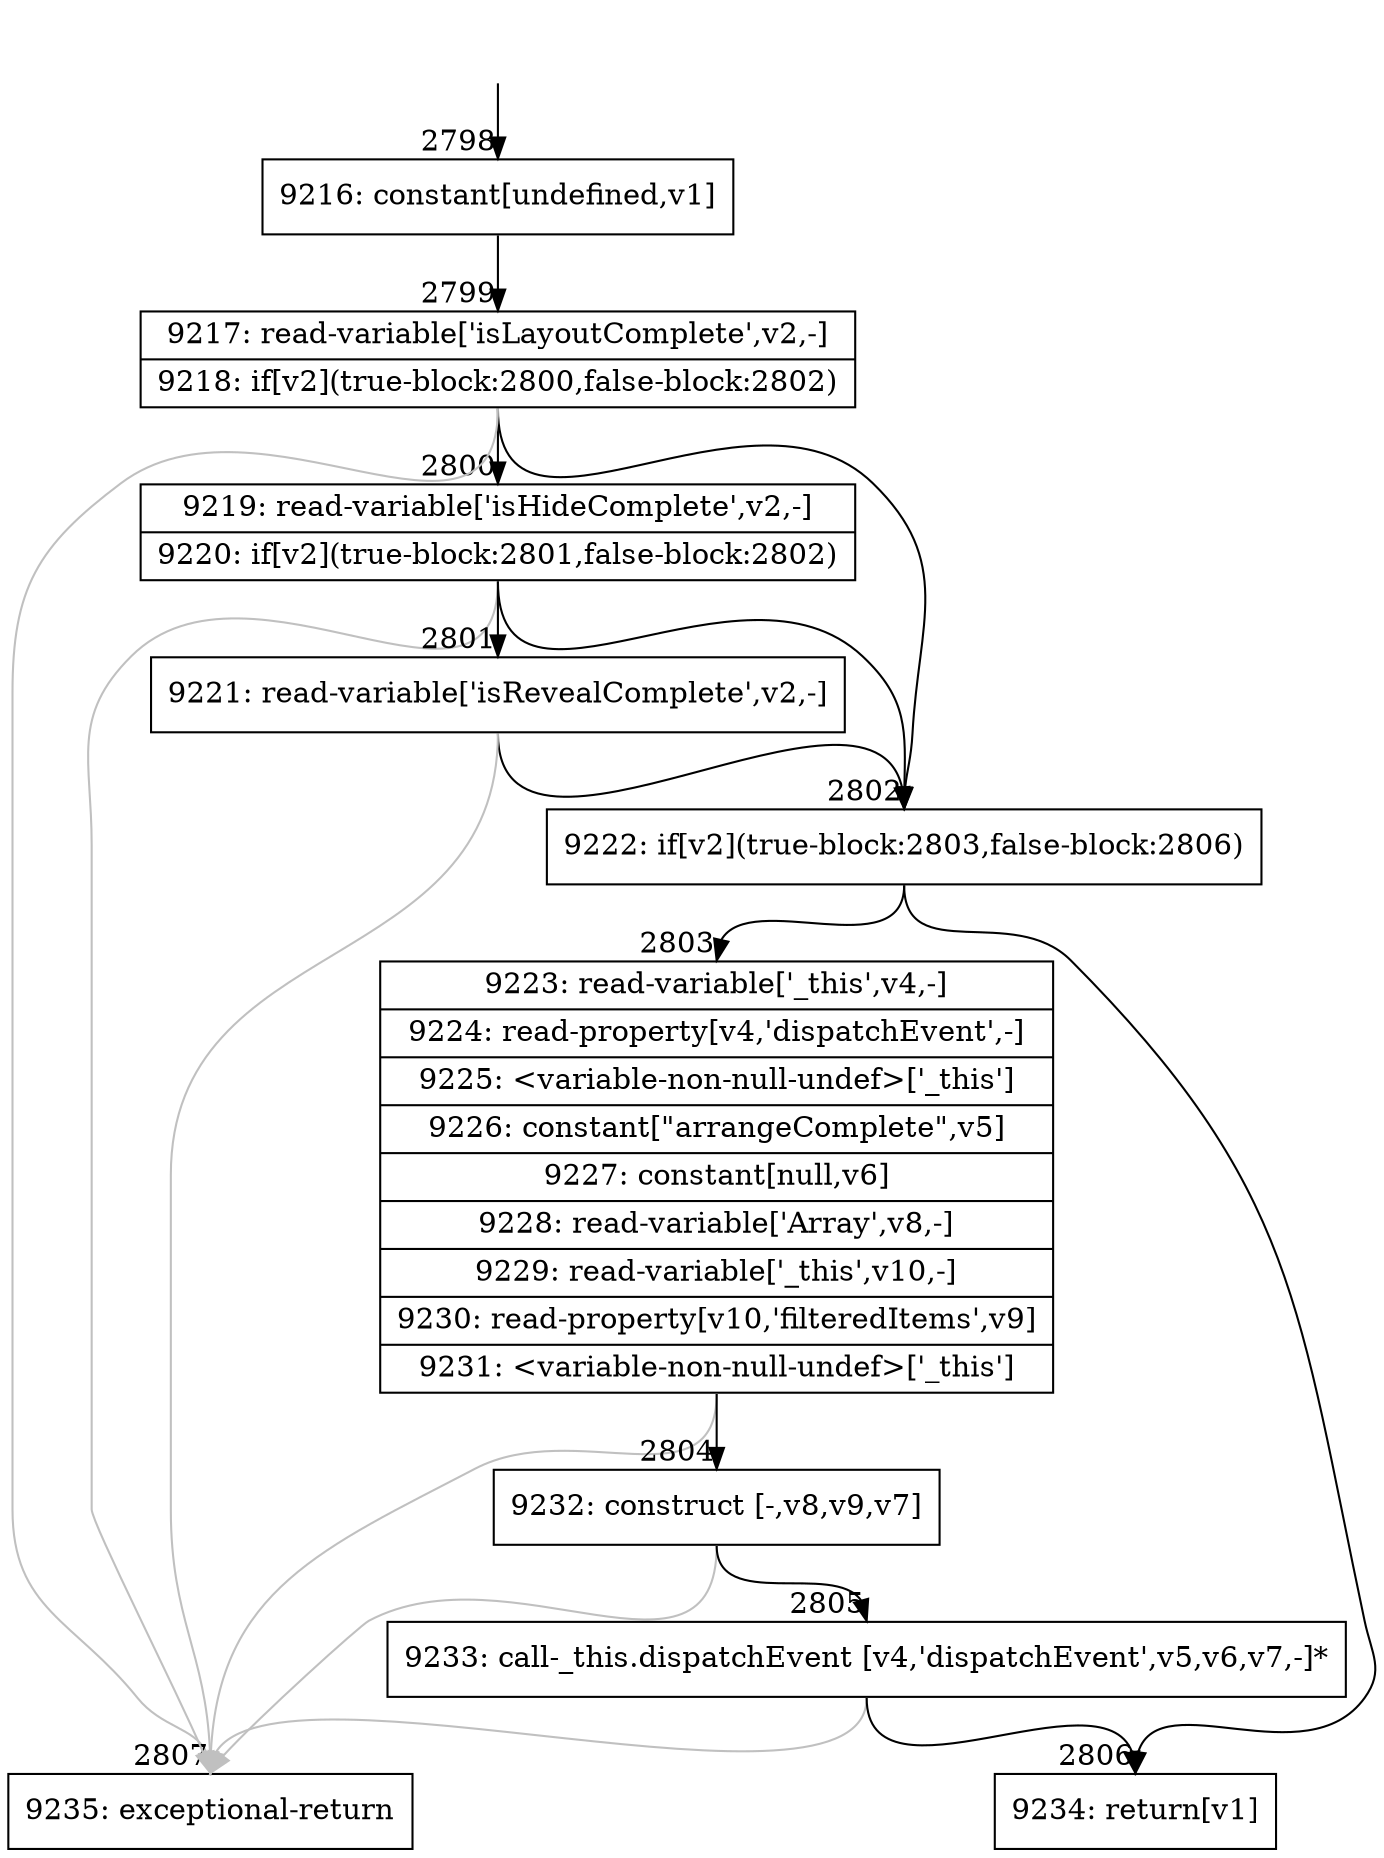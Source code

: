 digraph {
rankdir="TD"
BB_entry261[shape=none,label=""];
BB_entry261 -> BB2798 [tailport=s, headport=n, headlabel="    2798"]
BB2798 [shape=record label="{9216: constant[undefined,v1]}" ] 
BB2798 -> BB2799 [tailport=s, headport=n, headlabel="      2799"]
BB2799 [shape=record label="{9217: read-variable['isLayoutComplete',v2,-]|9218: if[v2](true-block:2800,false-block:2802)}" ] 
BB2799 -> BB2802 [tailport=s, headport=n, headlabel="      2802"]
BB2799 -> BB2800 [tailport=s, headport=n, headlabel="      2800"]
BB2799 -> BB2807 [tailport=s, headport=n, color=gray, headlabel="      2807"]
BB2800 [shape=record label="{9219: read-variable['isHideComplete',v2,-]|9220: if[v2](true-block:2801,false-block:2802)}" ] 
BB2800 -> BB2802 [tailport=s, headport=n]
BB2800 -> BB2801 [tailport=s, headport=n, headlabel="      2801"]
BB2800 -> BB2807 [tailport=s, headport=n, color=gray]
BB2801 [shape=record label="{9221: read-variable['isRevealComplete',v2,-]}" ] 
BB2801 -> BB2802 [tailport=s, headport=n]
BB2801 -> BB2807 [tailport=s, headport=n, color=gray]
BB2802 [shape=record label="{9222: if[v2](true-block:2803,false-block:2806)}" ] 
BB2802 -> BB2803 [tailport=s, headport=n, headlabel="      2803"]
BB2802 -> BB2806 [tailport=s, headport=n, headlabel="      2806"]
BB2803 [shape=record label="{9223: read-variable['_this',v4,-]|9224: read-property[v4,'dispatchEvent',-]|9225: \<variable-non-null-undef\>['_this']|9226: constant[\"arrangeComplete\",v5]|9227: constant[null,v6]|9228: read-variable['Array',v8,-]|9229: read-variable['_this',v10,-]|9230: read-property[v10,'filteredItems',v9]|9231: \<variable-non-null-undef\>['_this']}" ] 
BB2803 -> BB2804 [tailport=s, headport=n, headlabel="      2804"]
BB2803 -> BB2807 [tailport=s, headport=n, color=gray]
BB2804 [shape=record label="{9232: construct [-,v8,v9,v7]}" ] 
BB2804 -> BB2805 [tailport=s, headport=n, headlabel="      2805"]
BB2804 -> BB2807 [tailport=s, headport=n, color=gray]
BB2805 [shape=record label="{9233: call-_this.dispatchEvent [v4,'dispatchEvent',v5,v6,v7,-]*}" ] 
BB2805 -> BB2806 [tailport=s, headport=n]
BB2805 -> BB2807 [tailport=s, headport=n, color=gray]
BB2806 [shape=record label="{9234: return[v1]}" ] 
BB2807 [shape=record label="{9235: exceptional-return}" ] 
//#$~ 3855
}
